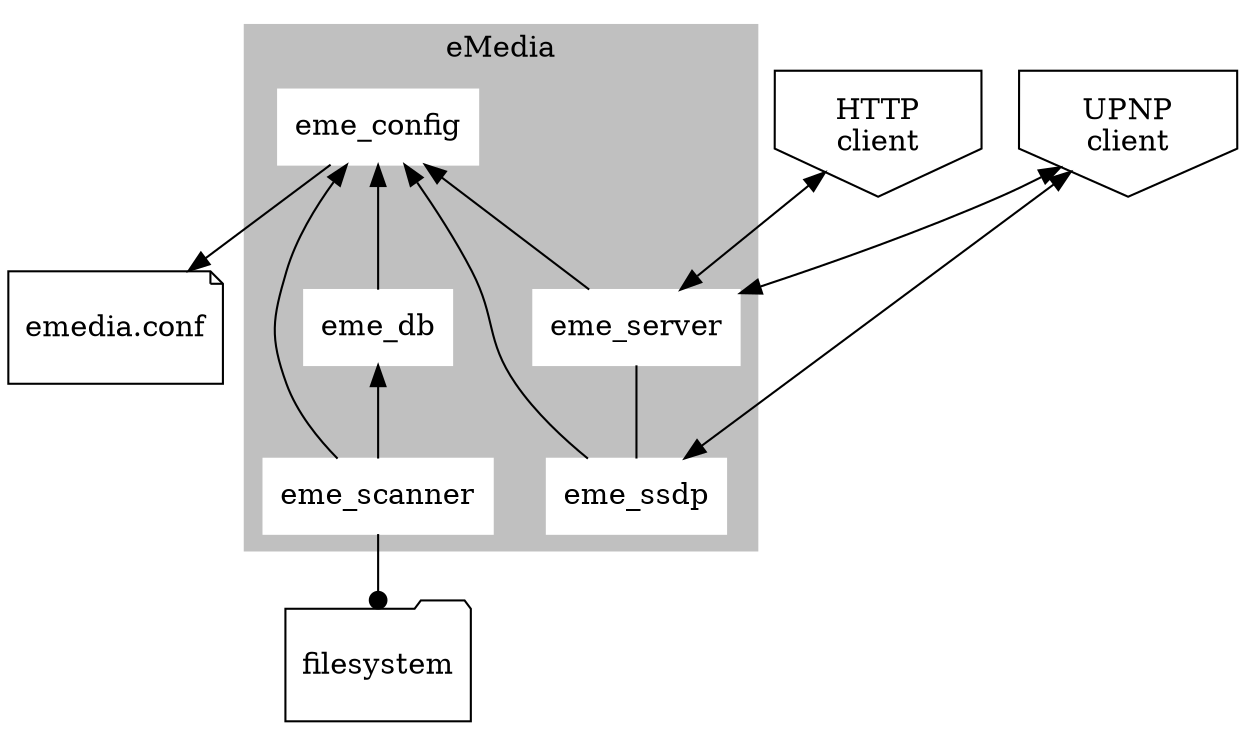 digraph emedia {
  node[shape=box];

  subgraph cluster_2 {
    node[color=white,style=filled];
    eme_config -> eme_db[dir=back];
    eme_db -> eme_scanner[dir=back];
    eme_config -> eme_scanner[dir=back];
    eme_server -> eme_ssdp[arrowhead=none];
    eme_config -> eme_server[dir=back];
    eme_config -> eme_ssdp[dir=back];
    label = "eMedia";
    color=grey;
    style=filled;
  }

    http[label="HTTP\nclient",shape=invhouse];
    ssdp[label="UPNP\nclient", shape=invhouse];

  emedia_conf[label="\nemedia.conf\n ",shape=note];
  filesystem[shape=folder,label="\nfilesystem\n "];
  eme_config -> emedia_conf;
  http -> eme_server[dir=both];
  ssdp -> eme_server[dir=both];
  ssdp -> eme_ssdp[dir=both];
  eme_scanner -> filesystem[arrowhead=dot];
}
